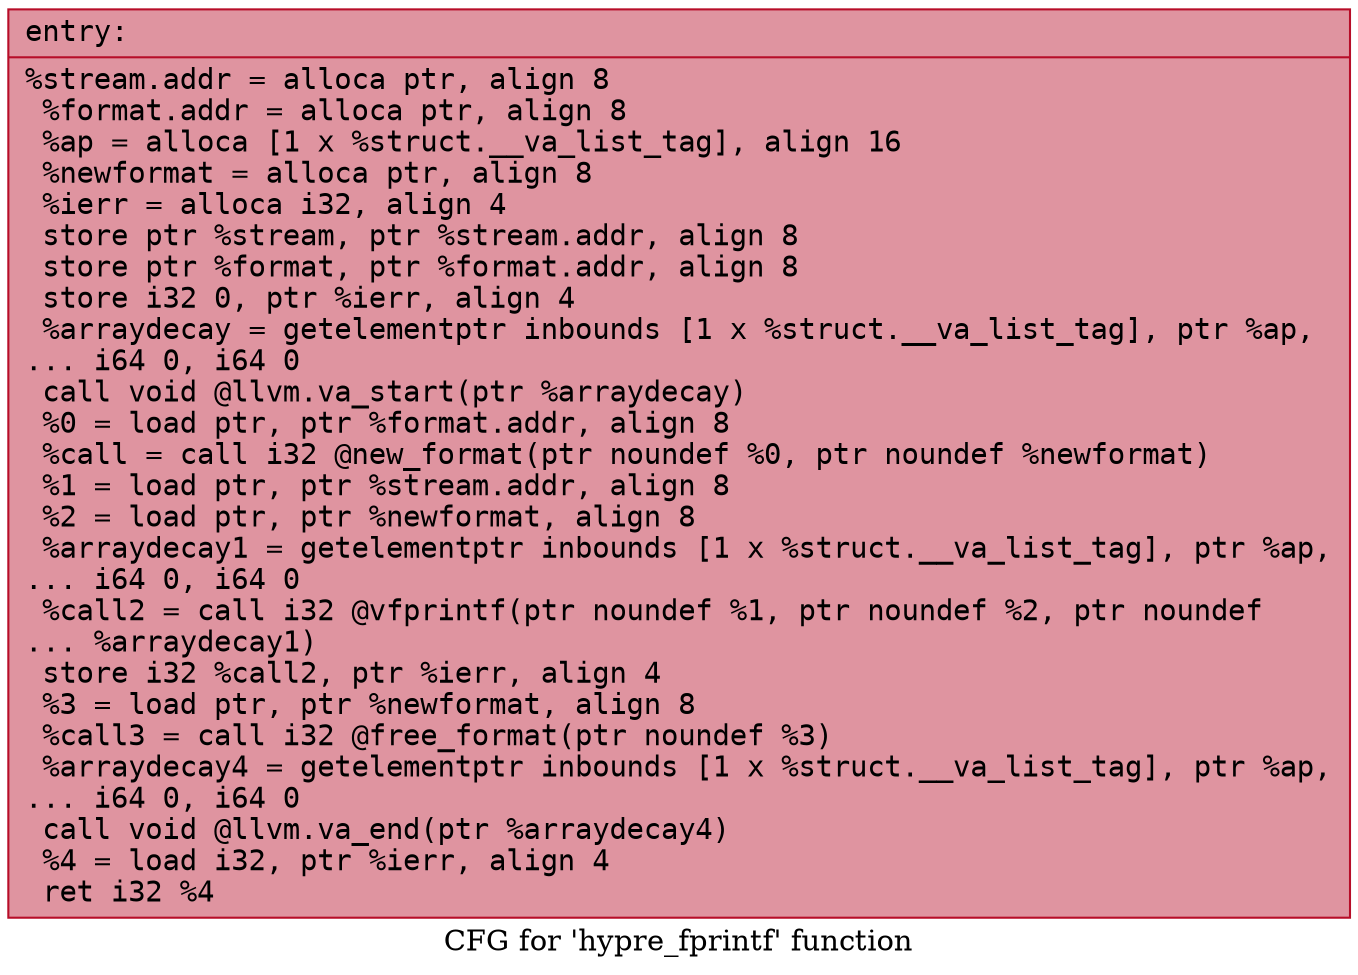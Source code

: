 digraph "CFG for 'hypre_fprintf' function" {
	label="CFG for 'hypre_fprintf' function";

	Node0x55a8c32d76e0 [shape=record,color="#b70d28ff", style=filled, fillcolor="#b70d2870" fontname="Courier",label="{entry:\l|  %stream.addr = alloca ptr, align 8\l  %format.addr = alloca ptr, align 8\l  %ap = alloca [1 x %struct.__va_list_tag], align 16\l  %newformat = alloca ptr, align 8\l  %ierr = alloca i32, align 4\l  store ptr %stream, ptr %stream.addr, align 8\l  store ptr %format, ptr %format.addr, align 8\l  store i32 0, ptr %ierr, align 4\l  %arraydecay = getelementptr inbounds [1 x %struct.__va_list_tag], ptr %ap,\l... i64 0, i64 0\l  call void @llvm.va_start(ptr %arraydecay)\l  %0 = load ptr, ptr %format.addr, align 8\l  %call = call i32 @new_format(ptr noundef %0, ptr noundef %newformat)\l  %1 = load ptr, ptr %stream.addr, align 8\l  %2 = load ptr, ptr %newformat, align 8\l  %arraydecay1 = getelementptr inbounds [1 x %struct.__va_list_tag], ptr %ap,\l... i64 0, i64 0\l  %call2 = call i32 @vfprintf(ptr noundef %1, ptr noundef %2, ptr noundef\l... %arraydecay1)\l  store i32 %call2, ptr %ierr, align 4\l  %3 = load ptr, ptr %newformat, align 8\l  %call3 = call i32 @free_format(ptr noundef %3)\l  %arraydecay4 = getelementptr inbounds [1 x %struct.__va_list_tag], ptr %ap,\l... i64 0, i64 0\l  call void @llvm.va_end(ptr %arraydecay4)\l  %4 = load i32, ptr %ierr, align 4\l  ret i32 %4\l}"];
}
